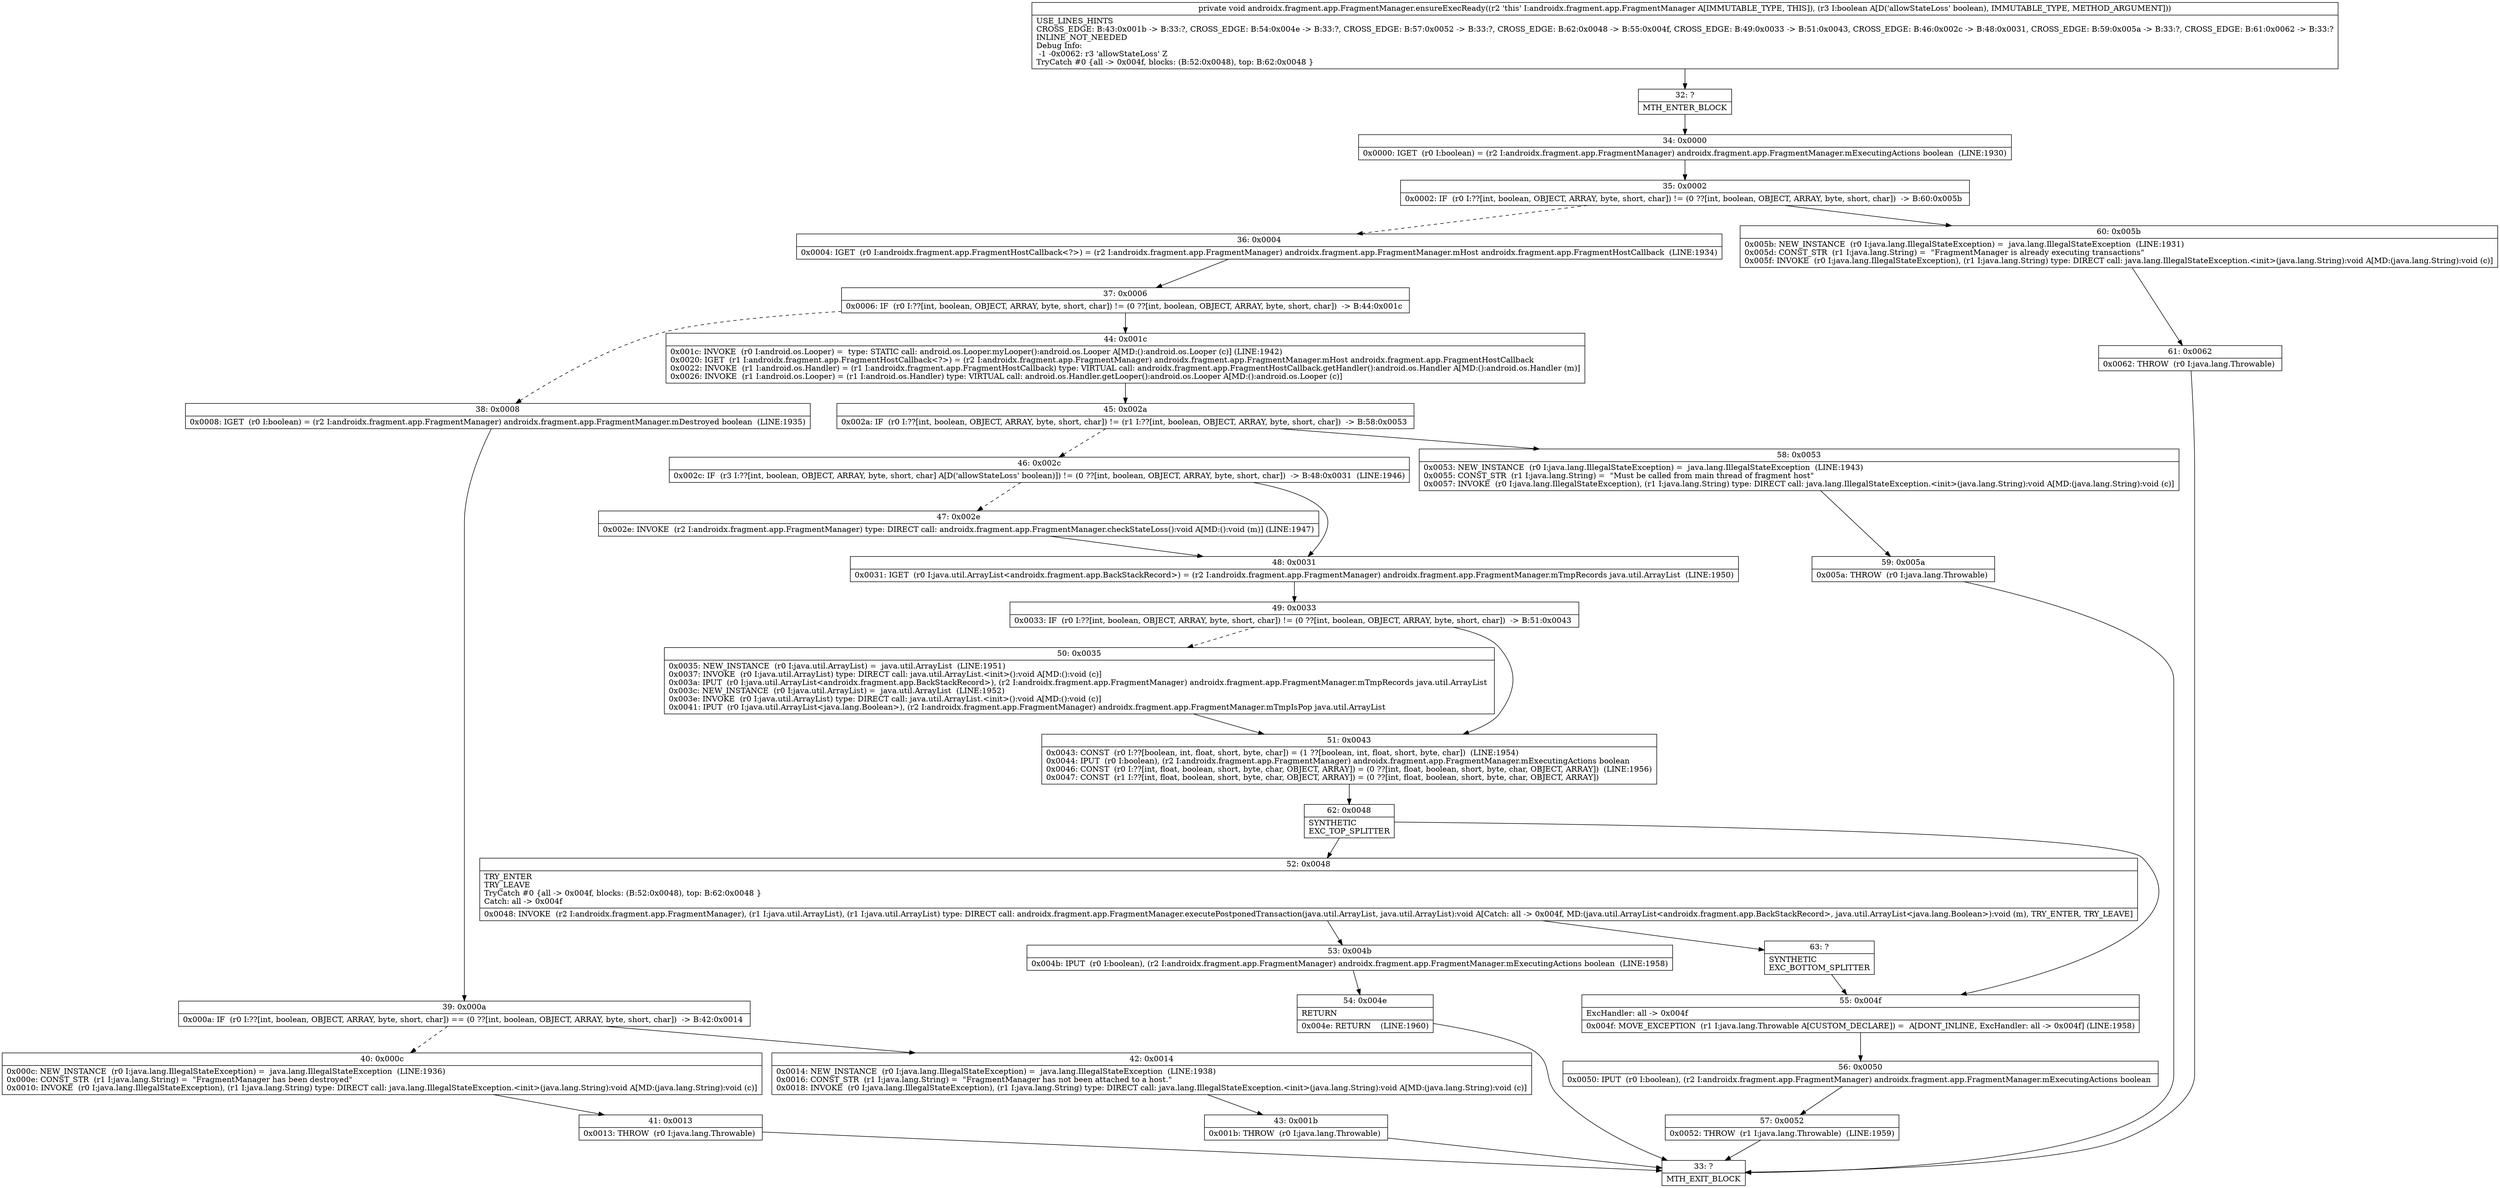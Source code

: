 digraph "CFG forandroidx.fragment.app.FragmentManager.ensureExecReady(Z)V" {
Node_32 [shape=record,label="{32\:\ ?|MTH_ENTER_BLOCK\l}"];
Node_34 [shape=record,label="{34\:\ 0x0000|0x0000: IGET  (r0 I:boolean) = (r2 I:androidx.fragment.app.FragmentManager) androidx.fragment.app.FragmentManager.mExecutingActions boolean  (LINE:1930)\l}"];
Node_35 [shape=record,label="{35\:\ 0x0002|0x0002: IF  (r0 I:??[int, boolean, OBJECT, ARRAY, byte, short, char]) != (0 ??[int, boolean, OBJECT, ARRAY, byte, short, char])  \-\> B:60:0x005b \l}"];
Node_36 [shape=record,label="{36\:\ 0x0004|0x0004: IGET  (r0 I:androidx.fragment.app.FragmentHostCallback\<?\>) = (r2 I:androidx.fragment.app.FragmentManager) androidx.fragment.app.FragmentManager.mHost androidx.fragment.app.FragmentHostCallback  (LINE:1934)\l}"];
Node_37 [shape=record,label="{37\:\ 0x0006|0x0006: IF  (r0 I:??[int, boolean, OBJECT, ARRAY, byte, short, char]) != (0 ??[int, boolean, OBJECT, ARRAY, byte, short, char])  \-\> B:44:0x001c \l}"];
Node_38 [shape=record,label="{38\:\ 0x0008|0x0008: IGET  (r0 I:boolean) = (r2 I:androidx.fragment.app.FragmentManager) androidx.fragment.app.FragmentManager.mDestroyed boolean  (LINE:1935)\l}"];
Node_39 [shape=record,label="{39\:\ 0x000a|0x000a: IF  (r0 I:??[int, boolean, OBJECT, ARRAY, byte, short, char]) == (0 ??[int, boolean, OBJECT, ARRAY, byte, short, char])  \-\> B:42:0x0014 \l}"];
Node_40 [shape=record,label="{40\:\ 0x000c|0x000c: NEW_INSTANCE  (r0 I:java.lang.IllegalStateException) =  java.lang.IllegalStateException  (LINE:1936)\l0x000e: CONST_STR  (r1 I:java.lang.String) =  \"FragmentManager has been destroyed\" \l0x0010: INVOKE  (r0 I:java.lang.IllegalStateException), (r1 I:java.lang.String) type: DIRECT call: java.lang.IllegalStateException.\<init\>(java.lang.String):void A[MD:(java.lang.String):void (c)]\l}"];
Node_41 [shape=record,label="{41\:\ 0x0013|0x0013: THROW  (r0 I:java.lang.Throwable) \l}"];
Node_33 [shape=record,label="{33\:\ ?|MTH_EXIT_BLOCK\l}"];
Node_42 [shape=record,label="{42\:\ 0x0014|0x0014: NEW_INSTANCE  (r0 I:java.lang.IllegalStateException) =  java.lang.IllegalStateException  (LINE:1938)\l0x0016: CONST_STR  (r1 I:java.lang.String) =  \"FragmentManager has not been attached to a host.\" \l0x0018: INVOKE  (r0 I:java.lang.IllegalStateException), (r1 I:java.lang.String) type: DIRECT call: java.lang.IllegalStateException.\<init\>(java.lang.String):void A[MD:(java.lang.String):void (c)]\l}"];
Node_43 [shape=record,label="{43\:\ 0x001b|0x001b: THROW  (r0 I:java.lang.Throwable) \l}"];
Node_44 [shape=record,label="{44\:\ 0x001c|0x001c: INVOKE  (r0 I:android.os.Looper) =  type: STATIC call: android.os.Looper.myLooper():android.os.Looper A[MD:():android.os.Looper (c)] (LINE:1942)\l0x0020: IGET  (r1 I:androidx.fragment.app.FragmentHostCallback\<?\>) = (r2 I:androidx.fragment.app.FragmentManager) androidx.fragment.app.FragmentManager.mHost androidx.fragment.app.FragmentHostCallback \l0x0022: INVOKE  (r1 I:android.os.Handler) = (r1 I:androidx.fragment.app.FragmentHostCallback) type: VIRTUAL call: androidx.fragment.app.FragmentHostCallback.getHandler():android.os.Handler A[MD:():android.os.Handler (m)]\l0x0026: INVOKE  (r1 I:android.os.Looper) = (r1 I:android.os.Handler) type: VIRTUAL call: android.os.Handler.getLooper():android.os.Looper A[MD:():android.os.Looper (c)]\l}"];
Node_45 [shape=record,label="{45\:\ 0x002a|0x002a: IF  (r0 I:??[int, boolean, OBJECT, ARRAY, byte, short, char]) != (r1 I:??[int, boolean, OBJECT, ARRAY, byte, short, char])  \-\> B:58:0x0053 \l}"];
Node_46 [shape=record,label="{46\:\ 0x002c|0x002c: IF  (r3 I:??[int, boolean, OBJECT, ARRAY, byte, short, char] A[D('allowStateLoss' boolean)]) != (0 ??[int, boolean, OBJECT, ARRAY, byte, short, char])  \-\> B:48:0x0031  (LINE:1946)\l}"];
Node_47 [shape=record,label="{47\:\ 0x002e|0x002e: INVOKE  (r2 I:androidx.fragment.app.FragmentManager) type: DIRECT call: androidx.fragment.app.FragmentManager.checkStateLoss():void A[MD:():void (m)] (LINE:1947)\l}"];
Node_48 [shape=record,label="{48\:\ 0x0031|0x0031: IGET  (r0 I:java.util.ArrayList\<androidx.fragment.app.BackStackRecord\>) = (r2 I:androidx.fragment.app.FragmentManager) androidx.fragment.app.FragmentManager.mTmpRecords java.util.ArrayList  (LINE:1950)\l}"];
Node_49 [shape=record,label="{49\:\ 0x0033|0x0033: IF  (r0 I:??[int, boolean, OBJECT, ARRAY, byte, short, char]) != (0 ??[int, boolean, OBJECT, ARRAY, byte, short, char])  \-\> B:51:0x0043 \l}"];
Node_50 [shape=record,label="{50\:\ 0x0035|0x0035: NEW_INSTANCE  (r0 I:java.util.ArrayList) =  java.util.ArrayList  (LINE:1951)\l0x0037: INVOKE  (r0 I:java.util.ArrayList) type: DIRECT call: java.util.ArrayList.\<init\>():void A[MD:():void (c)]\l0x003a: IPUT  (r0 I:java.util.ArrayList\<androidx.fragment.app.BackStackRecord\>), (r2 I:androidx.fragment.app.FragmentManager) androidx.fragment.app.FragmentManager.mTmpRecords java.util.ArrayList \l0x003c: NEW_INSTANCE  (r0 I:java.util.ArrayList) =  java.util.ArrayList  (LINE:1952)\l0x003e: INVOKE  (r0 I:java.util.ArrayList) type: DIRECT call: java.util.ArrayList.\<init\>():void A[MD:():void (c)]\l0x0041: IPUT  (r0 I:java.util.ArrayList\<java.lang.Boolean\>), (r2 I:androidx.fragment.app.FragmentManager) androidx.fragment.app.FragmentManager.mTmpIsPop java.util.ArrayList \l}"];
Node_51 [shape=record,label="{51\:\ 0x0043|0x0043: CONST  (r0 I:??[boolean, int, float, short, byte, char]) = (1 ??[boolean, int, float, short, byte, char])  (LINE:1954)\l0x0044: IPUT  (r0 I:boolean), (r2 I:androidx.fragment.app.FragmentManager) androidx.fragment.app.FragmentManager.mExecutingActions boolean \l0x0046: CONST  (r0 I:??[int, float, boolean, short, byte, char, OBJECT, ARRAY]) = (0 ??[int, float, boolean, short, byte, char, OBJECT, ARRAY])  (LINE:1956)\l0x0047: CONST  (r1 I:??[int, float, boolean, short, byte, char, OBJECT, ARRAY]) = (0 ??[int, float, boolean, short, byte, char, OBJECT, ARRAY]) \l}"];
Node_62 [shape=record,label="{62\:\ 0x0048|SYNTHETIC\lEXC_TOP_SPLITTER\l}"];
Node_52 [shape=record,label="{52\:\ 0x0048|TRY_ENTER\lTRY_LEAVE\lTryCatch #0 \{all \-\> 0x004f, blocks: (B:52:0x0048), top: B:62:0x0048 \}\lCatch: all \-\> 0x004f\l|0x0048: INVOKE  (r2 I:androidx.fragment.app.FragmentManager), (r1 I:java.util.ArrayList), (r1 I:java.util.ArrayList) type: DIRECT call: androidx.fragment.app.FragmentManager.executePostponedTransaction(java.util.ArrayList, java.util.ArrayList):void A[Catch: all \-\> 0x004f, MD:(java.util.ArrayList\<androidx.fragment.app.BackStackRecord\>, java.util.ArrayList\<java.lang.Boolean\>):void (m), TRY_ENTER, TRY_LEAVE]\l}"];
Node_53 [shape=record,label="{53\:\ 0x004b|0x004b: IPUT  (r0 I:boolean), (r2 I:androidx.fragment.app.FragmentManager) androidx.fragment.app.FragmentManager.mExecutingActions boolean  (LINE:1958)\l}"];
Node_54 [shape=record,label="{54\:\ 0x004e|RETURN\l|0x004e: RETURN    (LINE:1960)\l}"];
Node_63 [shape=record,label="{63\:\ ?|SYNTHETIC\lEXC_BOTTOM_SPLITTER\l}"];
Node_55 [shape=record,label="{55\:\ 0x004f|ExcHandler: all \-\> 0x004f\l|0x004f: MOVE_EXCEPTION  (r1 I:java.lang.Throwable A[CUSTOM_DECLARE]) =  A[DONT_INLINE, ExcHandler: all \-\> 0x004f] (LINE:1958)\l}"];
Node_56 [shape=record,label="{56\:\ 0x0050|0x0050: IPUT  (r0 I:boolean), (r2 I:androidx.fragment.app.FragmentManager) androidx.fragment.app.FragmentManager.mExecutingActions boolean \l}"];
Node_57 [shape=record,label="{57\:\ 0x0052|0x0052: THROW  (r1 I:java.lang.Throwable)  (LINE:1959)\l}"];
Node_58 [shape=record,label="{58\:\ 0x0053|0x0053: NEW_INSTANCE  (r0 I:java.lang.IllegalStateException) =  java.lang.IllegalStateException  (LINE:1943)\l0x0055: CONST_STR  (r1 I:java.lang.String) =  \"Must be called from main thread of fragment host\" \l0x0057: INVOKE  (r0 I:java.lang.IllegalStateException), (r1 I:java.lang.String) type: DIRECT call: java.lang.IllegalStateException.\<init\>(java.lang.String):void A[MD:(java.lang.String):void (c)]\l}"];
Node_59 [shape=record,label="{59\:\ 0x005a|0x005a: THROW  (r0 I:java.lang.Throwable) \l}"];
Node_60 [shape=record,label="{60\:\ 0x005b|0x005b: NEW_INSTANCE  (r0 I:java.lang.IllegalStateException) =  java.lang.IllegalStateException  (LINE:1931)\l0x005d: CONST_STR  (r1 I:java.lang.String) =  \"FragmentManager is already executing transactions\" \l0x005f: INVOKE  (r0 I:java.lang.IllegalStateException), (r1 I:java.lang.String) type: DIRECT call: java.lang.IllegalStateException.\<init\>(java.lang.String):void A[MD:(java.lang.String):void (c)]\l}"];
Node_61 [shape=record,label="{61\:\ 0x0062|0x0062: THROW  (r0 I:java.lang.Throwable) \l}"];
MethodNode[shape=record,label="{private void androidx.fragment.app.FragmentManager.ensureExecReady((r2 'this' I:androidx.fragment.app.FragmentManager A[IMMUTABLE_TYPE, THIS]), (r3 I:boolean A[D('allowStateLoss' boolean), IMMUTABLE_TYPE, METHOD_ARGUMENT]))  | USE_LINES_HINTS\lCROSS_EDGE: B:43:0x001b \-\> B:33:?, CROSS_EDGE: B:54:0x004e \-\> B:33:?, CROSS_EDGE: B:57:0x0052 \-\> B:33:?, CROSS_EDGE: B:62:0x0048 \-\> B:55:0x004f, CROSS_EDGE: B:49:0x0033 \-\> B:51:0x0043, CROSS_EDGE: B:46:0x002c \-\> B:48:0x0031, CROSS_EDGE: B:59:0x005a \-\> B:33:?, CROSS_EDGE: B:61:0x0062 \-\> B:33:?\lINLINE_NOT_NEEDED\lDebug Info:\l  \-1 \-0x0062: r3 'allowStateLoss' Z\lTryCatch #0 \{all \-\> 0x004f, blocks: (B:52:0x0048), top: B:62:0x0048 \}\l}"];
MethodNode -> Node_32;Node_32 -> Node_34;
Node_34 -> Node_35;
Node_35 -> Node_36[style=dashed];
Node_35 -> Node_60;
Node_36 -> Node_37;
Node_37 -> Node_38[style=dashed];
Node_37 -> Node_44;
Node_38 -> Node_39;
Node_39 -> Node_40[style=dashed];
Node_39 -> Node_42;
Node_40 -> Node_41;
Node_41 -> Node_33;
Node_42 -> Node_43;
Node_43 -> Node_33;
Node_44 -> Node_45;
Node_45 -> Node_46[style=dashed];
Node_45 -> Node_58;
Node_46 -> Node_47[style=dashed];
Node_46 -> Node_48;
Node_47 -> Node_48;
Node_48 -> Node_49;
Node_49 -> Node_50[style=dashed];
Node_49 -> Node_51;
Node_50 -> Node_51;
Node_51 -> Node_62;
Node_62 -> Node_52;
Node_62 -> Node_55;
Node_52 -> Node_53;
Node_52 -> Node_63;
Node_53 -> Node_54;
Node_54 -> Node_33;
Node_63 -> Node_55;
Node_55 -> Node_56;
Node_56 -> Node_57;
Node_57 -> Node_33;
Node_58 -> Node_59;
Node_59 -> Node_33;
Node_60 -> Node_61;
Node_61 -> Node_33;
}

